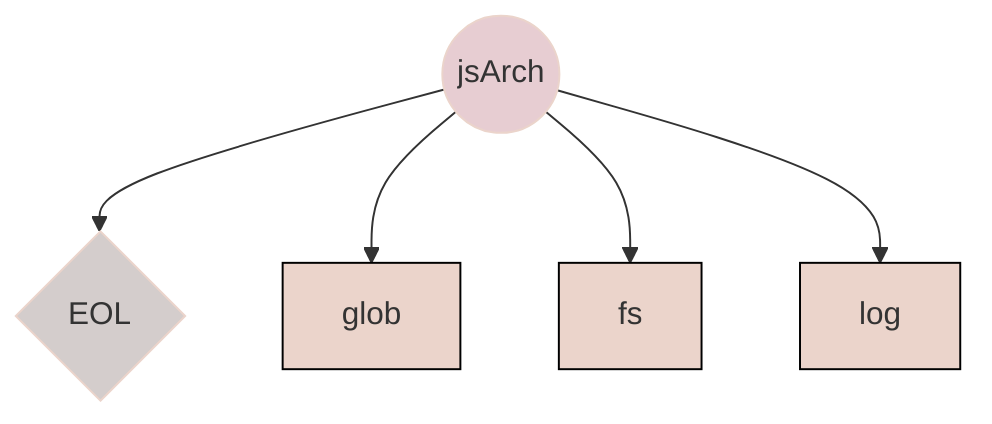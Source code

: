 graph TD
  jsArch((jsArch))-->EOL{EOL}
  jsArch((jsArch))-->glob
  jsArch((jsArch))-->fs
  jsArch((jsArch))-->log
  classDef jsarch fill:#e7cdd2,stroke:#ebd4cb,stroke-width:1px;
  classDef config fill:#d4cdcc,stroke:#ebd4cb,stroke-width:1px;
  classDef others fill:#ebd4cb,stroke:#000,stroke-width:1px;
  class jsArch jsarch;
  class EOL config;
  class glob others;
  class fs others;
  class log others;